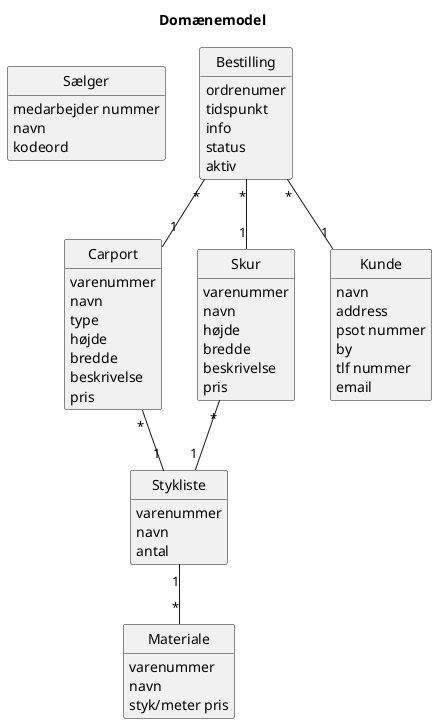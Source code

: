 @startuml
Title Domænemodel

hide circle
hide methods

class Sælger {
    medarbejder nummer
    navn
    kodeord
}

class Carport {
    varenummer
    navn
    type
    højde
    bredde
    beskrivelse
    pris
}

class Skur {
    varenummer
    navn
    højde
    bredde
    beskrivelse
    pris
}

class Kunde {
    navn
    address
    psot nummer
    by
    tlf nummer
    email
}

class Bestilling {
    ordrenumer
    tidspunkt
    info
    status
    aktiv
}

class Stykliste {
    varenummer
    navn
    antal
}

class Materiale {
    varenummer
    navn
    styk/meter pris
}

Bestilling "*" -- "1" Carport
Bestilling "*" -- "1" Skur
Bestilling "*" -- "1" Kunde
Carport "*" -- "1" Stykliste
Skur "*" -- "1" Stykliste
Stykliste "1" -- "*" Materiale





@enduml